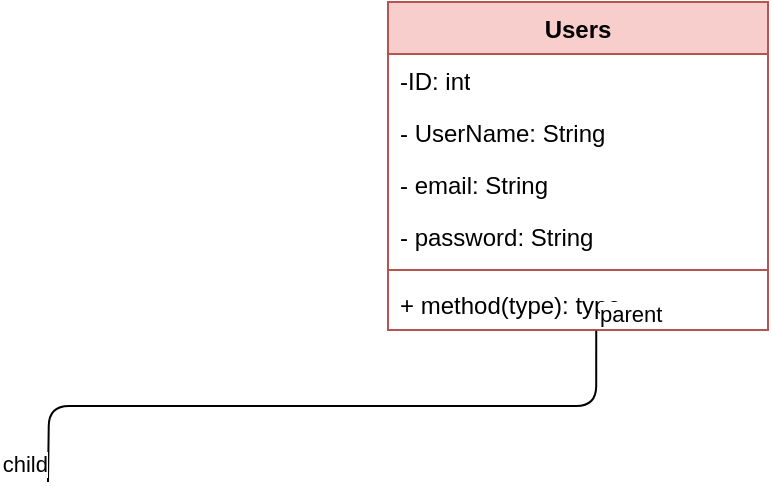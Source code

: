 <mxfile>
    <diagram id="cEKDuUURSg2HVchXVhs2" name="Page-1">
        <mxGraphModel dx="821" dy="775" grid="1" gridSize="10" guides="1" tooltips="1" connect="1" arrows="1" fold="1" page="1" pageScale="1" pageWidth="850" pageHeight="1100" math="0" shadow="0">
            <root>
                <mxCell id="0"/>
                <mxCell id="1" parent="0"/>
                <mxCell id="20" value="Users" style="swimlane;fontStyle=1;align=center;verticalAlign=top;childLayout=stackLayout;horizontal=1;startSize=26;horizontalStack=0;resizeParent=1;resizeParentMax=0;resizeLast=0;collapsible=1;marginBottom=0;whiteSpace=wrap;html=1;fillColor=#f8cecc;strokeColor=#b85450;" vertex="1" parent="1">
                    <mxGeometry x="320" y="10" width="190" height="164" as="geometry"/>
                </mxCell>
                <mxCell id="21" value="-ID: int&lt;div&gt;&lt;br&gt;&lt;/div&gt;&lt;div&gt;&lt;br&gt;&lt;/div&gt;" style="text;strokeColor=none;fillColor=none;align=left;verticalAlign=top;spacingLeft=4;spacingRight=4;overflow=hidden;rotatable=0;points=[[0,0.5],[1,0.5]];portConstraint=eastwest;whiteSpace=wrap;html=1;" vertex="1" parent="20">
                    <mxGeometry y="26" width="190" height="26" as="geometry"/>
                </mxCell>
                <mxCell id="25" value="- UserName: String" style="text;strokeColor=none;fillColor=none;align=left;verticalAlign=top;spacingLeft=4;spacingRight=4;overflow=hidden;rotatable=0;points=[[0,0.5],[1,0.5]];portConstraint=eastwest;whiteSpace=wrap;html=1;" vertex="1" parent="20">
                    <mxGeometry y="52" width="190" height="26" as="geometry"/>
                </mxCell>
                <mxCell id="24" value="- email: String" style="text;strokeColor=none;fillColor=none;align=left;verticalAlign=top;spacingLeft=4;spacingRight=4;overflow=hidden;rotatable=0;points=[[0,0.5],[1,0.5]];portConstraint=eastwest;whiteSpace=wrap;html=1;" vertex="1" parent="20">
                    <mxGeometry y="78" width="190" height="26" as="geometry"/>
                </mxCell>
                <mxCell id="26" value="- password: String" style="text;strokeColor=none;fillColor=none;align=left;verticalAlign=top;spacingLeft=4;spacingRight=4;overflow=hidden;rotatable=0;points=[[0,0.5],[1,0.5]];portConstraint=eastwest;whiteSpace=wrap;html=1;" vertex="1" parent="20">
                    <mxGeometry y="104" width="190" height="26" as="geometry"/>
                </mxCell>
                <mxCell id="22" value="" style="line;strokeWidth=1;fillColor=none;align=left;verticalAlign=middle;spacingTop=-1;spacingLeft=3;spacingRight=3;rotatable=0;labelPosition=right;points=[];portConstraint=eastwest;strokeColor=inherit;" vertex="1" parent="20">
                    <mxGeometry y="130" width="190" height="8" as="geometry"/>
                </mxCell>
                <mxCell id="23" value="+ method(type): type" style="text;strokeColor=none;fillColor=none;align=left;verticalAlign=top;spacingLeft=4;spacingRight=4;overflow=hidden;rotatable=0;points=[[0,0.5],[1,0.5]];portConstraint=eastwest;whiteSpace=wrap;html=1;" vertex="1" parent="20">
                    <mxGeometry y="138" width="190" height="26" as="geometry"/>
                </mxCell>
                <mxCell id="34" value="" style="endArrow=none;html=1;edgeStyle=orthogonalEdgeStyle;exitX=0.548;exitY=1.016;exitDx=0;exitDy=0;exitPerimeter=0;" edge="1" parent="1" source="23">
                    <mxGeometry relative="1" as="geometry">
                        <mxPoint x="360" y="270" as="sourcePoint"/>
                        <mxPoint x="150" y="250" as="targetPoint"/>
                    </mxGeometry>
                </mxCell>
                <mxCell id="35" value="parent" style="edgeLabel;resizable=0;html=1;align=left;verticalAlign=bottom;" connectable="0" vertex="1" parent="34">
                    <mxGeometry x="-1" relative="1" as="geometry"/>
                </mxCell>
                <mxCell id="36" value="child" style="edgeLabel;resizable=0;html=1;align=right;verticalAlign=bottom;" connectable="0" vertex="1" parent="34">
                    <mxGeometry x="1" relative="1" as="geometry"/>
                </mxCell>
            </root>
        </mxGraphModel>
    </diagram>
</mxfile>